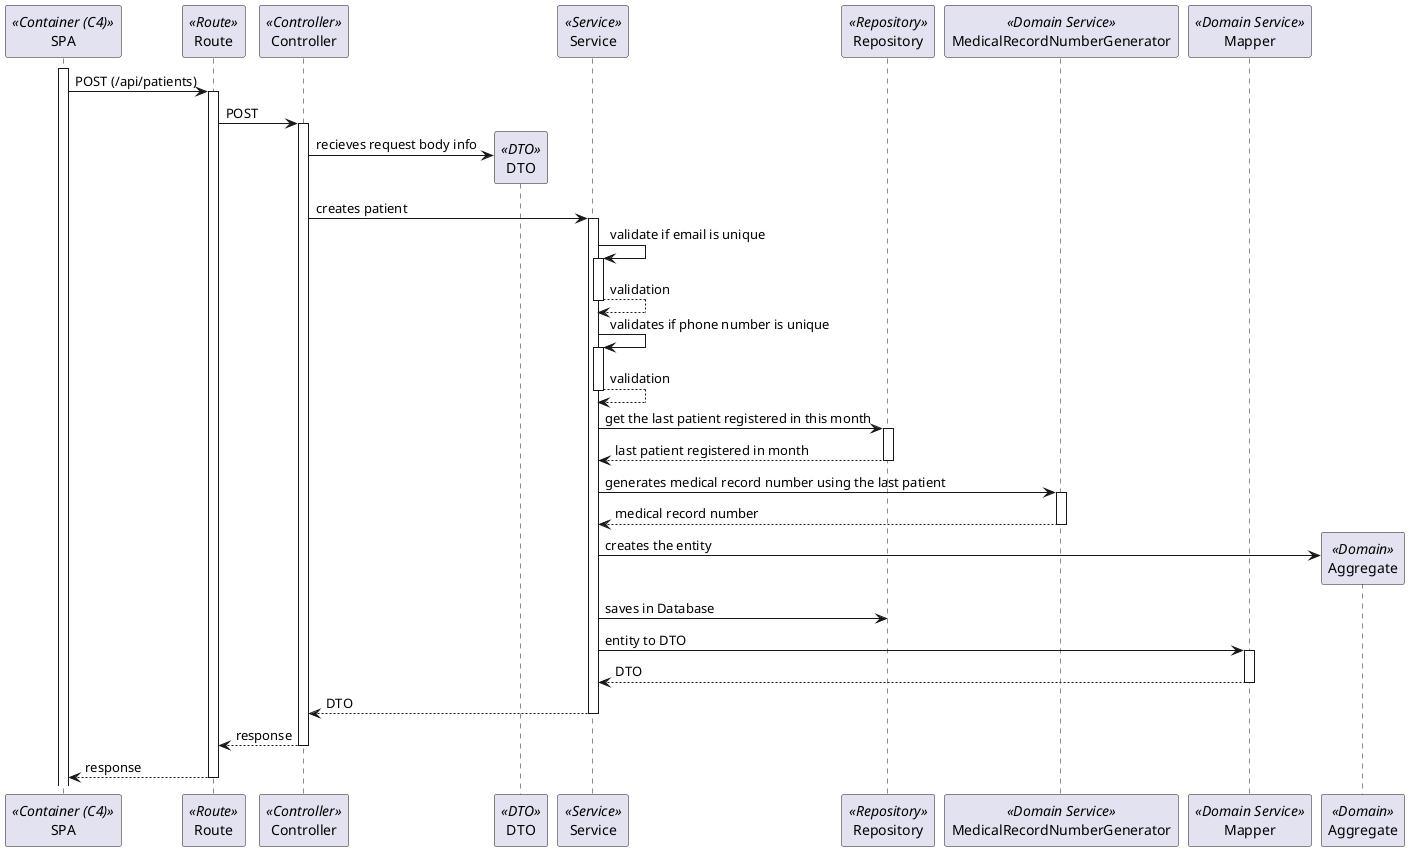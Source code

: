 ```plantuml
@startuml Process_View
participant SPA as SPA <<Container (C4)>>
participant Route as Route <<Route>>
participant Controller as Controller <<Controller>>
participant DTO as DTO <<DTO>>
participant Service as Service <<Service>>
participant Repository as Repository <<Repository>>
participant MedicalRecordNumberGenerator as MedicalRecordNumberGenerator <<Domain Service>>
participant Mapper as Mapper <<Domain Service>>
participant Aggregate as Domain <<Domain>>
activate SPA
SPA -> Route: POST (/api/patients)
activate Route
Route -> Controller : POST
activate Controller
Controller -> DTO** : recieves request body info
Controller -> Service : creates patient
activate Service
Service -> Service : validate if email is unique
activate Service
return validation
Service -> Service : validates if phone number is unique
activate Service
return validation
Service -> Repository : get the last patient registered in this month
activate Repository
return last patient registered in month
Service -> MedicalRecordNumberGenerator : generates medical record number using the last patient
activate MedicalRecordNumberGenerator
return medical record number
Service -> Domain** : creates the entity
Service -> Repository : saves in Database
Service -> Mapper : entity to DTO
activate Mapper
return DTO
return DTO
return response
return response

@enduml
```